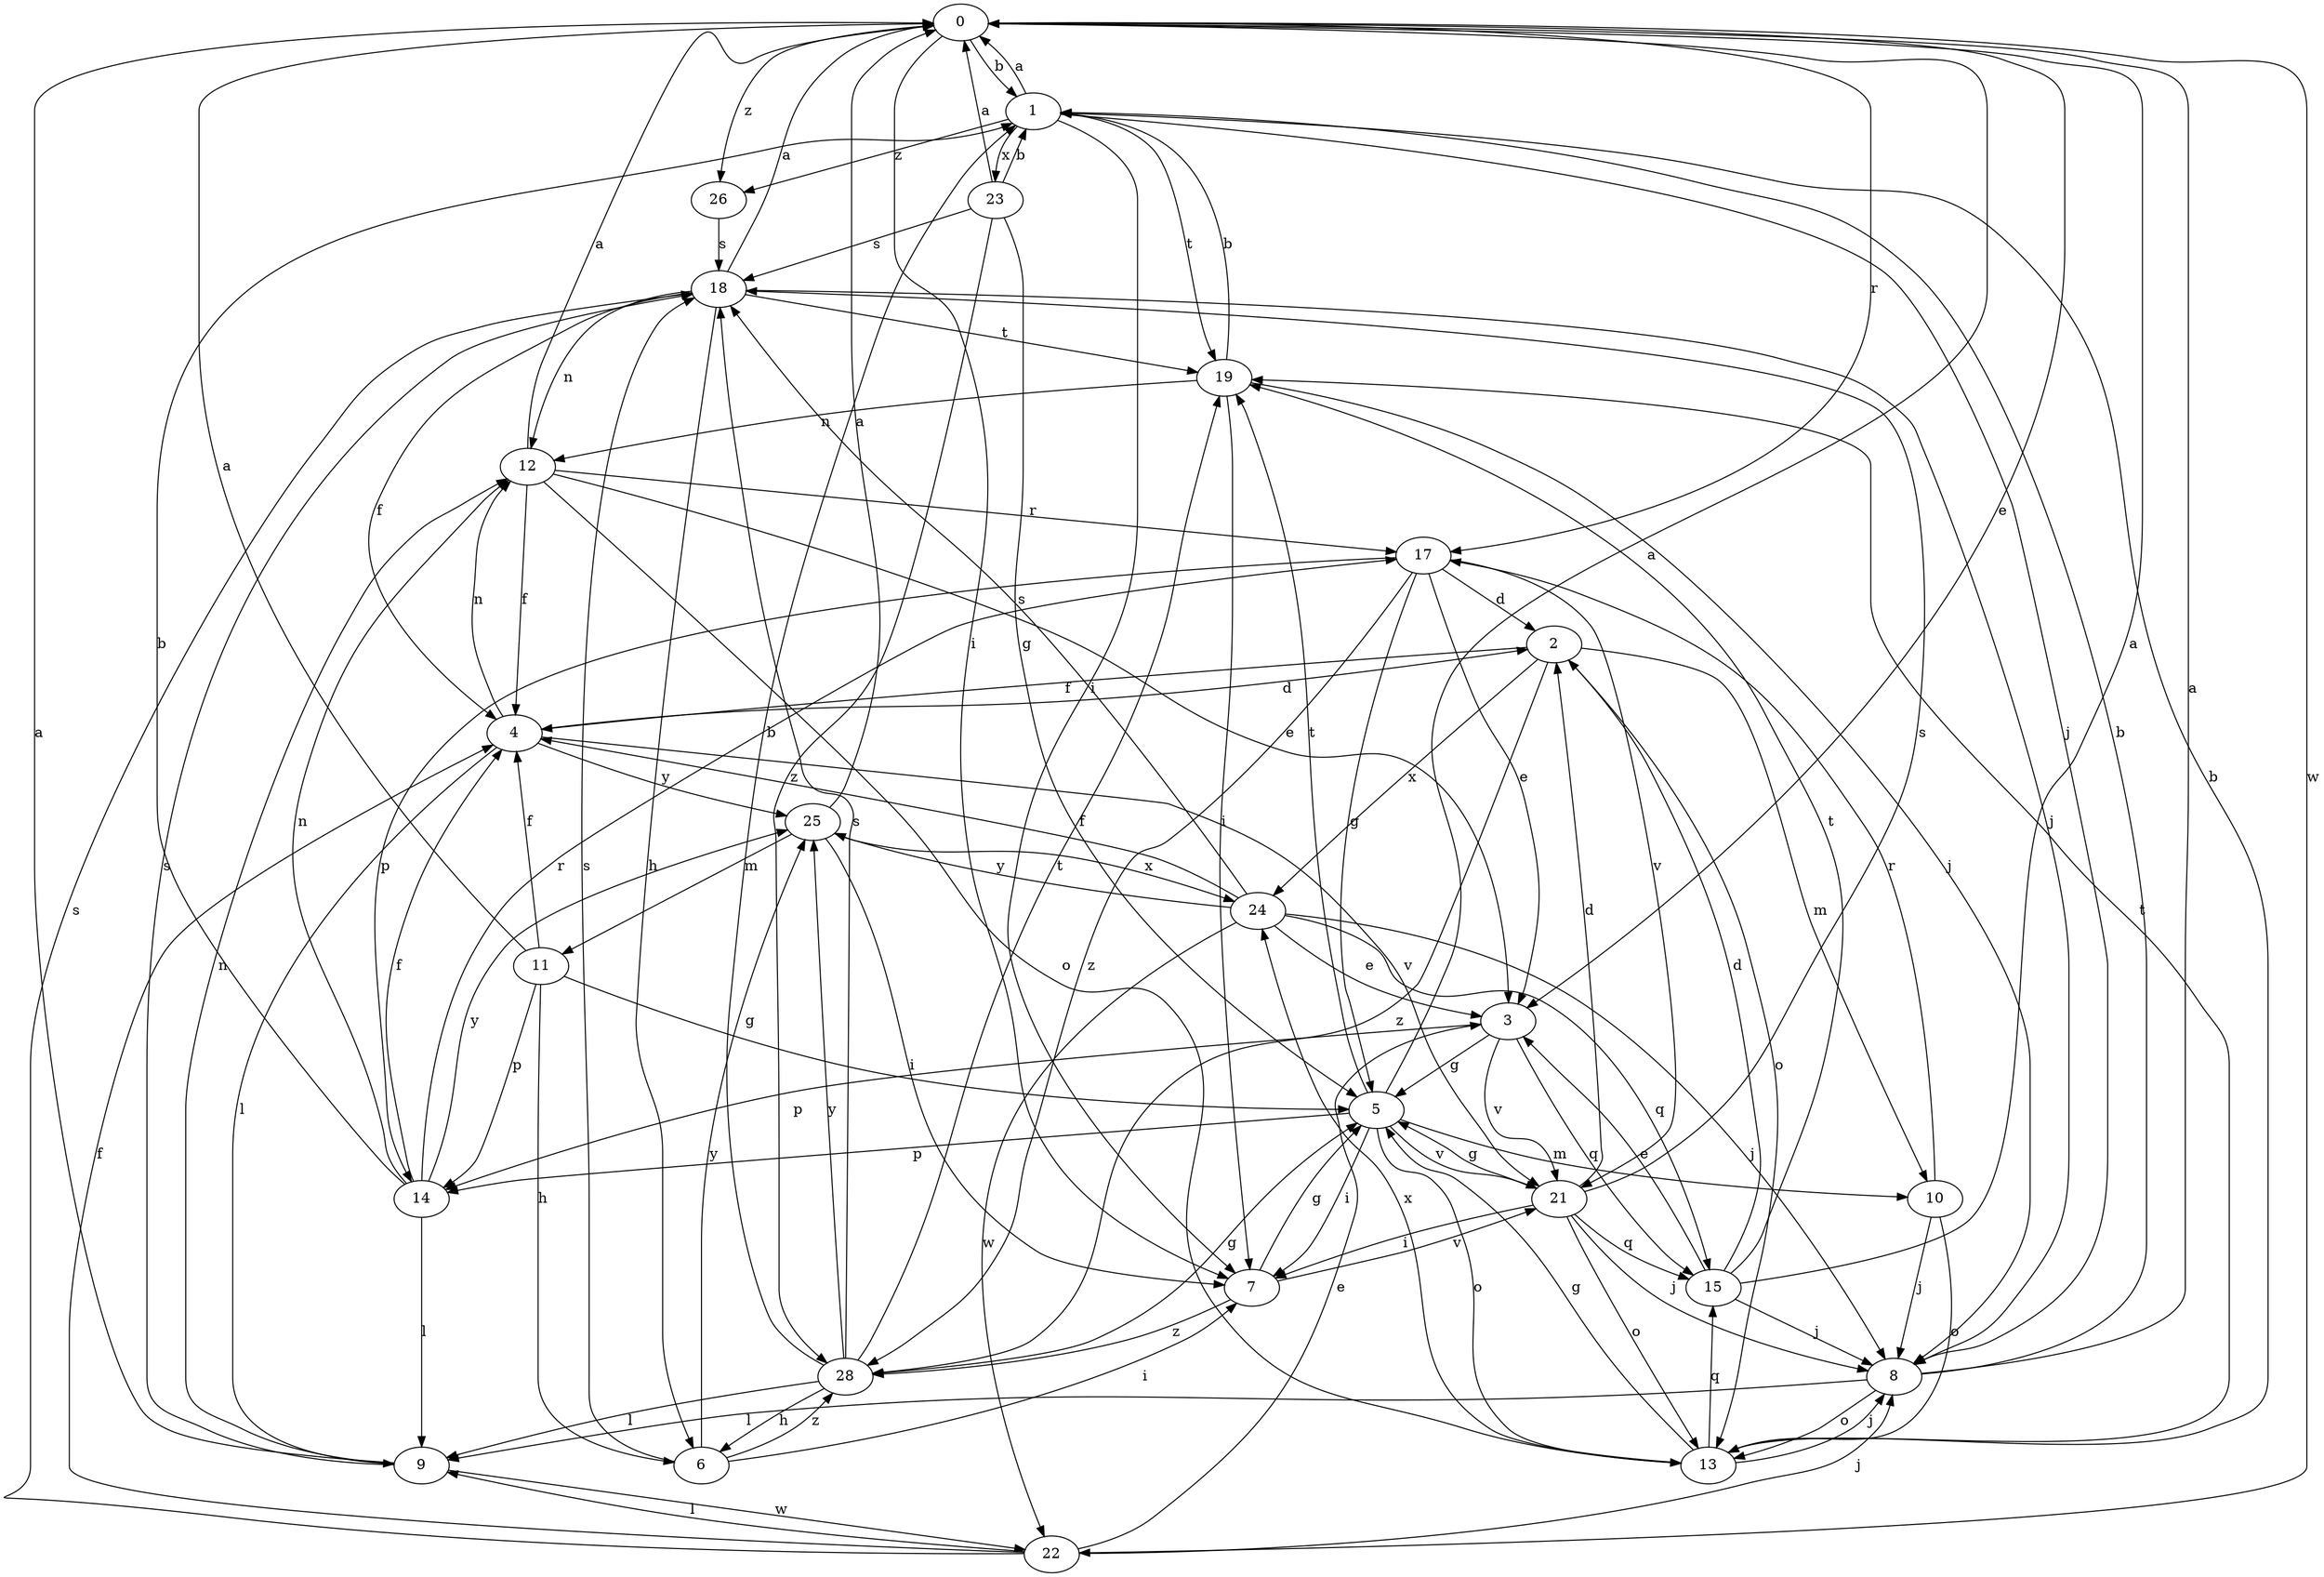 strict digraph  {
0;
1;
2;
3;
4;
5;
6;
7;
8;
9;
10;
11;
12;
13;
14;
15;
17;
18;
19;
21;
22;
23;
24;
25;
26;
28;
0 -> 1  [label=b];
0 -> 3  [label=e];
0 -> 7  [label=i];
0 -> 17  [label=r];
0 -> 22  [label=w];
0 -> 26  [label=z];
1 -> 0  [label=a];
1 -> 7  [label=i];
1 -> 8  [label=j];
1 -> 19  [label=t];
1 -> 23  [label=x];
1 -> 26  [label=z];
2 -> 4  [label=f];
2 -> 10  [label=m];
2 -> 13  [label=o];
2 -> 24  [label=x];
2 -> 28  [label=z];
3 -> 5  [label=g];
3 -> 14  [label=p];
3 -> 15  [label=q];
3 -> 21  [label=v];
4 -> 2  [label=d];
4 -> 9  [label=l];
4 -> 12  [label=n];
4 -> 21  [label=v];
4 -> 25  [label=y];
5 -> 0  [label=a];
5 -> 7  [label=i];
5 -> 10  [label=m];
5 -> 13  [label=o];
5 -> 14  [label=p];
5 -> 19  [label=t];
5 -> 21  [label=v];
6 -> 7  [label=i];
6 -> 18  [label=s];
6 -> 25  [label=y];
6 -> 28  [label=z];
7 -> 5  [label=g];
7 -> 21  [label=v];
7 -> 28  [label=z];
8 -> 0  [label=a];
8 -> 1  [label=b];
8 -> 9  [label=l];
8 -> 13  [label=o];
9 -> 0  [label=a];
9 -> 12  [label=n];
9 -> 18  [label=s];
9 -> 22  [label=w];
10 -> 8  [label=j];
10 -> 13  [label=o];
10 -> 17  [label=r];
11 -> 0  [label=a];
11 -> 4  [label=f];
11 -> 5  [label=g];
11 -> 6  [label=h];
11 -> 14  [label=p];
12 -> 0  [label=a];
12 -> 3  [label=e];
12 -> 4  [label=f];
12 -> 13  [label=o];
12 -> 17  [label=r];
13 -> 1  [label=b];
13 -> 5  [label=g];
13 -> 8  [label=j];
13 -> 15  [label=q];
13 -> 19  [label=t];
13 -> 24  [label=x];
14 -> 1  [label=b];
14 -> 4  [label=f];
14 -> 9  [label=l];
14 -> 12  [label=n];
14 -> 17  [label=r];
14 -> 25  [label=y];
15 -> 0  [label=a];
15 -> 2  [label=d];
15 -> 3  [label=e];
15 -> 8  [label=j];
15 -> 19  [label=t];
17 -> 2  [label=d];
17 -> 3  [label=e];
17 -> 5  [label=g];
17 -> 14  [label=p];
17 -> 21  [label=v];
17 -> 28  [label=z];
18 -> 0  [label=a];
18 -> 4  [label=f];
18 -> 6  [label=h];
18 -> 8  [label=j];
18 -> 12  [label=n];
18 -> 19  [label=t];
19 -> 1  [label=b];
19 -> 7  [label=i];
19 -> 8  [label=j];
19 -> 12  [label=n];
21 -> 2  [label=d];
21 -> 5  [label=g];
21 -> 7  [label=i];
21 -> 8  [label=j];
21 -> 13  [label=o];
21 -> 15  [label=q];
21 -> 18  [label=s];
22 -> 3  [label=e];
22 -> 4  [label=f];
22 -> 8  [label=j];
22 -> 9  [label=l];
22 -> 18  [label=s];
23 -> 0  [label=a];
23 -> 1  [label=b];
23 -> 5  [label=g];
23 -> 18  [label=s];
23 -> 28  [label=z];
24 -> 3  [label=e];
24 -> 4  [label=f];
24 -> 8  [label=j];
24 -> 15  [label=q];
24 -> 18  [label=s];
24 -> 22  [label=w];
24 -> 25  [label=y];
25 -> 0  [label=a];
25 -> 7  [label=i];
25 -> 11  [label=m];
25 -> 24  [label=x];
26 -> 18  [label=s];
28 -> 1  [label=b];
28 -> 5  [label=g];
28 -> 6  [label=h];
28 -> 9  [label=l];
28 -> 18  [label=s];
28 -> 19  [label=t];
28 -> 25  [label=y];
}
